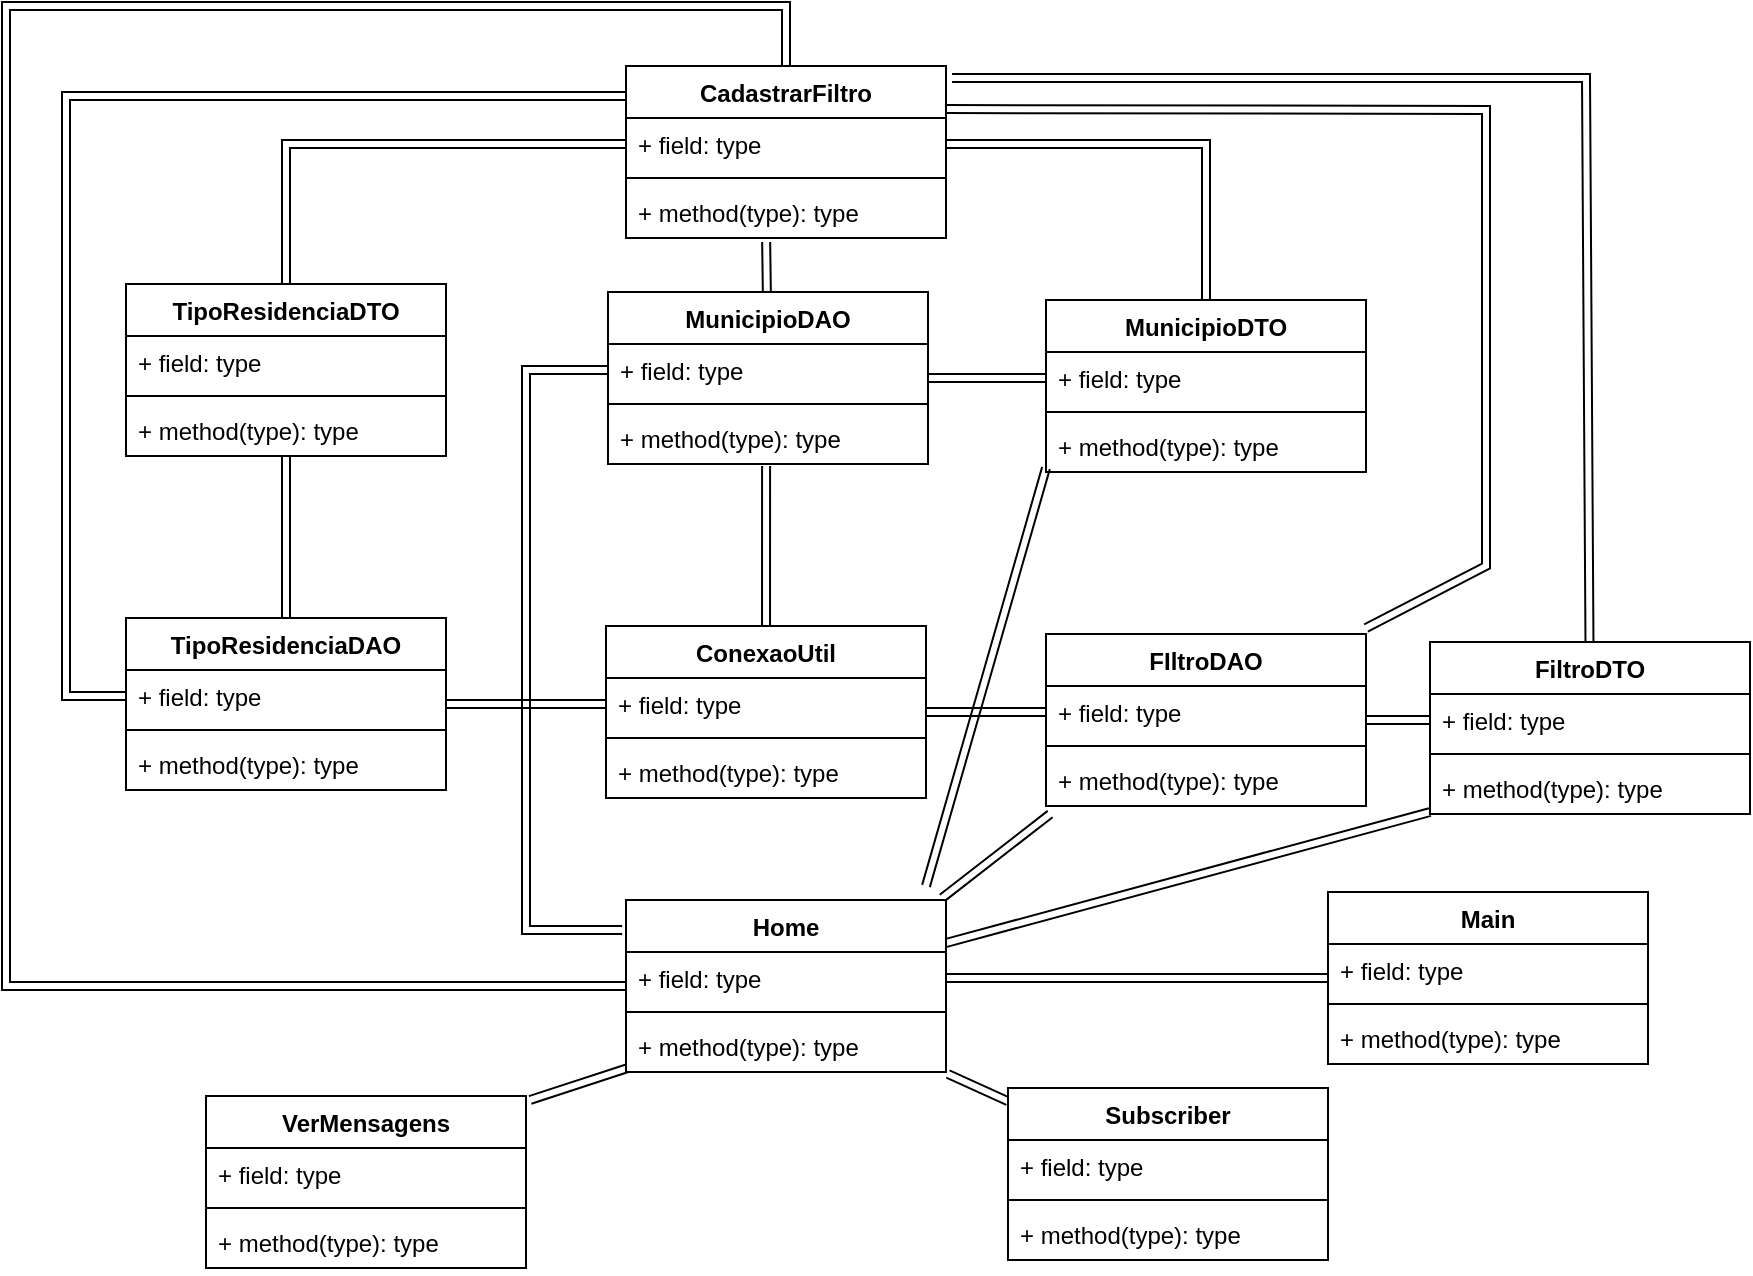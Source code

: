 <mxfile pages="1" version="11.2.4" type="device"><diagram id="PcOa0Li3GPlowiKBUzGJ" name="Page-1"><mxGraphModel dx="1867" dy="1684" grid="1" gridSize="10" guides="1" tooltips="1" connect="1" arrows="1" fold="1" page="1" pageScale="1" pageWidth="827" pageHeight="1169" math="0" shadow="0"><root><mxCell id="0"/><mxCell id="1" parent="0"/><mxCell id="LaPV71HmsBH6kFIrvJji-61" style="edgeStyle=none;shape=link;rounded=0;orthogonalLoop=1;jettySize=auto;html=1;entryX=1;entryY=0.5;entryDx=0;entryDy=0;" edge="1" parent="1" source="wvW08RxIx-gTQr_I-BHj-7" target="LaPV71HmsBH6kFIrvJji-2"><mxGeometry relative="1" as="geometry"/></mxCell><mxCell id="wvW08RxIx-gTQr_I-BHj-7" value="Main" style="swimlane;fontStyle=1;align=center;verticalAlign=top;childLayout=stackLayout;horizontal=1;startSize=26;horizontalStack=0;resizeParent=1;resizeParentMax=0;resizeLast=0;collapsible=1;marginBottom=0;" parent="1" vertex="1"><mxGeometry x="561" y="183" width="160" height="86" as="geometry"/></mxCell><mxCell id="wvW08RxIx-gTQr_I-BHj-8" value="+ field: type" style="text;strokeColor=none;fillColor=none;align=left;verticalAlign=top;spacingLeft=4;spacingRight=4;overflow=hidden;rotatable=0;points=[[0,0.5],[1,0.5]];portConstraint=eastwest;" parent="wvW08RxIx-gTQr_I-BHj-7" vertex="1"><mxGeometry y="26" width="160" height="26" as="geometry"/></mxCell><mxCell id="wvW08RxIx-gTQr_I-BHj-9" value="" style="line;strokeWidth=1;fillColor=none;align=left;verticalAlign=middle;spacingTop=-1;spacingLeft=3;spacingRight=3;rotatable=0;labelPosition=right;points=[];portConstraint=eastwest;" parent="wvW08RxIx-gTQr_I-BHj-7" vertex="1"><mxGeometry y="52" width="160" height="8" as="geometry"/></mxCell><mxCell id="wvW08RxIx-gTQr_I-BHj-10" value="+ method(type): type" style="text;strokeColor=none;fillColor=none;align=left;verticalAlign=top;spacingLeft=4;spacingRight=4;overflow=hidden;rotatable=0;points=[[0,0.5],[1,0.5]];portConstraint=eastwest;" parent="wvW08RxIx-gTQr_I-BHj-7" vertex="1"><mxGeometry y="60" width="160" height="26" as="geometry"/></mxCell><mxCell id="LaPV71HmsBH6kFIrvJji-66" style="edgeStyle=none;shape=link;rounded=0;orthogonalLoop=1;jettySize=auto;html=1;entryX=0;entryY=0.5;entryDx=0;entryDy=0;exitX=-0.012;exitY=0.174;exitDx=0;exitDy=0;exitPerimeter=0;" edge="1" parent="1" source="LaPV71HmsBH6kFIrvJji-1" target="LaPV71HmsBH6kFIrvJji-21"><mxGeometry relative="1" as="geometry"><Array as="points"><mxPoint x="160" y="202"/><mxPoint x="160" y="-78"/></Array></mxGeometry></mxCell><mxCell id="LaPV71HmsBH6kFIrvJji-67" style="edgeStyle=none;shape=link;rounded=0;orthogonalLoop=1;jettySize=auto;html=1;entryX=0;entryY=0.923;entryDx=0;entryDy=0;entryPerimeter=0;" edge="1" parent="1" target="LaPV71HmsBH6kFIrvJji-27"><mxGeometry relative="1" as="geometry"><mxPoint x="360" y="180" as="sourcePoint"/></mxGeometry></mxCell><mxCell id="LaPV71HmsBH6kFIrvJji-1" value="Home" style="swimlane;fontStyle=1;align=center;verticalAlign=top;childLayout=stackLayout;horizontal=1;startSize=26;horizontalStack=0;resizeParent=1;resizeParentMax=0;resizeLast=0;collapsible=1;marginBottom=0;" vertex="1" parent="1"><mxGeometry x="210" y="187" width="160" height="86" as="geometry"/></mxCell><mxCell id="LaPV71HmsBH6kFIrvJji-2" value="+ field: type" style="text;strokeColor=none;fillColor=none;align=left;verticalAlign=top;spacingLeft=4;spacingRight=4;overflow=hidden;rotatable=0;points=[[0,0.5],[1,0.5]];portConstraint=eastwest;" vertex="1" parent="LaPV71HmsBH6kFIrvJji-1"><mxGeometry y="26" width="160" height="26" as="geometry"/></mxCell><mxCell id="LaPV71HmsBH6kFIrvJji-3" value="" style="line;strokeWidth=1;fillColor=none;align=left;verticalAlign=middle;spacingTop=-1;spacingLeft=3;spacingRight=3;rotatable=0;labelPosition=right;points=[];portConstraint=eastwest;" vertex="1" parent="LaPV71HmsBH6kFIrvJji-1"><mxGeometry y="52" width="160" height="8" as="geometry"/></mxCell><mxCell id="LaPV71HmsBH6kFIrvJji-4" value="+ method(type): type" style="text;strokeColor=none;fillColor=none;align=left;verticalAlign=top;spacingLeft=4;spacingRight=4;overflow=hidden;rotatable=0;points=[[0,0.5],[1,0.5]];portConstraint=eastwest;" vertex="1" parent="LaPV71HmsBH6kFIrvJji-1"><mxGeometry y="60" width="160" height="26" as="geometry"/></mxCell><mxCell id="LaPV71HmsBH6kFIrvJji-14" style="edgeStyle=none;shape=link;rounded=0;orthogonalLoop=1;jettySize=auto;html=1;entryX=0;entryY=0.5;entryDx=0;entryDy=0;" edge="1" parent="1" source="LaPV71HmsBH6kFIrvJji-6" target="LaPV71HmsBH6kFIrvJji-11"><mxGeometry relative="1" as="geometry"/></mxCell><mxCell id="LaPV71HmsBH6kFIrvJji-29" style="edgeStyle=none;shape=link;rounded=0;orthogonalLoop=1;jettySize=auto;html=1;entryX=0.494;entryY=1.038;entryDx=0;entryDy=0;entryPerimeter=0;" edge="1" parent="1" source="LaPV71HmsBH6kFIrvJji-6" target="LaPV71HmsBH6kFIrvJji-23"><mxGeometry relative="1" as="geometry"/></mxCell><mxCell id="LaPV71HmsBH6kFIrvJji-6" value="ConexaoUtil" style="swimlane;fontStyle=1;align=center;verticalAlign=top;childLayout=stackLayout;horizontal=1;startSize=26;horizontalStack=0;resizeParent=1;resizeParentMax=0;resizeLast=0;collapsible=1;marginBottom=0;" vertex="1" parent="1"><mxGeometry x="200" y="50" width="160" height="86" as="geometry"/></mxCell><mxCell id="LaPV71HmsBH6kFIrvJji-7" value="+ field: type" style="text;strokeColor=none;fillColor=none;align=left;verticalAlign=top;spacingLeft=4;spacingRight=4;overflow=hidden;rotatable=0;points=[[0,0.5],[1,0.5]];portConstraint=eastwest;" vertex="1" parent="LaPV71HmsBH6kFIrvJji-6"><mxGeometry y="26" width="160" height="26" as="geometry"/></mxCell><mxCell id="LaPV71HmsBH6kFIrvJji-8" value="" style="line;strokeWidth=1;fillColor=none;align=left;verticalAlign=middle;spacingTop=-1;spacingLeft=3;spacingRight=3;rotatable=0;labelPosition=right;points=[];portConstraint=eastwest;" vertex="1" parent="LaPV71HmsBH6kFIrvJji-6"><mxGeometry y="52" width="160" height="8" as="geometry"/></mxCell><mxCell id="LaPV71HmsBH6kFIrvJji-9" value="+ method(type): type" style="text;strokeColor=none;fillColor=none;align=left;verticalAlign=top;spacingLeft=4;spacingRight=4;overflow=hidden;rotatable=0;points=[[0,0.5],[1,0.5]];portConstraint=eastwest;" vertex="1" parent="LaPV71HmsBH6kFIrvJji-6"><mxGeometry y="60" width="160" height="26" as="geometry"/></mxCell><mxCell id="LaPV71HmsBH6kFIrvJji-19" style="edgeStyle=none;shape=link;rounded=0;orthogonalLoop=1;jettySize=auto;html=1;entryX=0;entryY=0.5;entryDx=0;entryDy=0;" edge="1" parent="1" source="LaPV71HmsBH6kFIrvJji-10" target="LaPV71HmsBH6kFIrvJji-16"><mxGeometry relative="1" as="geometry"/></mxCell><mxCell id="LaPV71HmsBH6kFIrvJji-55" style="edgeStyle=none;shape=link;rounded=0;orthogonalLoop=1;jettySize=auto;html=1;exitX=1;exitY=-0.035;exitDx=0;exitDy=0;exitPerimeter=0;entryX=1;entryY=0.25;entryDx=0;entryDy=0;" edge="1" parent="1" source="LaPV71HmsBH6kFIrvJji-10" target="LaPV71HmsBH6kFIrvJji-46"><mxGeometry relative="1" as="geometry"><mxPoint x="640" y="-60" as="targetPoint"/><Array as="points"><mxPoint x="640" y="20"/><mxPoint x="640" y="-208"/></Array></mxGeometry></mxCell><mxCell id="LaPV71HmsBH6kFIrvJji-64" style="edgeStyle=none;shape=link;rounded=0;orthogonalLoop=1;jettySize=auto;html=1;entryX=0.988;entryY=-0.012;entryDx=0;entryDy=0;entryPerimeter=0;exitX=0.013;exitY=1.154;exitDx=0;exitDy=0;exitPerimeter=0;" edge="1" parent="1" source="LaPV71HmsBH6kFIrvJji-13" target="LaPV71HmsBH6kFIrvJji-1"><mxGeometry relative="1" as="geometry"/></mxCell><mxCell id="LaPV71HmsBH6kFIrvJji-10" value="FIltroDAO" style="swimlane;fontStyle=1;align=center;verticalAlign=top;childLayout=stackLayout;horizontal=1;startSize=26;horizontalStack=0;resizeParent=1;resizeParentMax=0;resizeLast=0;collapsible=1;marginBottom=0;" vertex="1" parent="1"><mxGeometry x="420" y="54" width="160" height="86" as="geometry"/></mxCell><mxCell id="LaPV71HmsBH6kFIrvJji-11" value="+ field: type" style="text;strokeColor=none;fillColor=none;align=left;verticalAlign=top;spacingLeft=4;spacingRight=4;overflow=hidden;rotatable=0;points=[[0,0.5],[1,0.5]];portConstraint=eastwest;" vertex="1" parent="LaPV71HmsBH6kFIrvJji-10"><mxGeometry y="26" width="160" height="26" as="geometry"/></mxCell><mxCell id="LaPV71HmsBH6kFIrvJji-12" value="" style="line;strokeWidth=1;fillColor=none;align=left;verticalAlign=middle;spacingTop=-1;spacingLeft=3;spacingRight=3;rotatable=0;labelPosition=right;points=[];portConstraint=eastwest;" vertex="1" parent="LaPV71HmsBH6kFIrvJji-10"><mxGeometry y="52" width="160" height="8" as="geometry"/></mxCell><mxCell id="LaPV71HmsBH6kFIrvJji-13" value="+ method(type): type" style="text;strokeColor=none;fillColor=none;align=left;verticalAlign=top;spacingLeft=4;spacingRight=4;overflow=hidden;rotatable=0;points=[[0,0.5],[1,0.5]];portConstraint=eastwest;" vertex="1" parent="LaPV71HmsBH6kFIrvJji-10"><mxGeometry y="60" width="160" height="26" as="geometry"/></mxCell><mxCell id="LaPV71HmsBH6kFIrvJji-54" style="edgeStyle=none;shape=link;rounded=0;orthogonalLoop=1;jettySize=auto;html=1;entryX=1.019;entryY=0.07;entryDx=0;entryDy=0;entryPerimeter=0;" edge="1" parent="1" source="LaPV71HmsBH6kFIrvJji-15" target="LaPV71HmsBH6kFIrvJji-46"><mxGeometry relative="1" as="geometry"><Array as="points"><mxPoint x="690" y="-224"/></Array></mxGeometry></mxCell><mxCell id="LaPV71HmsBH6kFIrvJji-65" style="edgeStyle=none;shape=link;rounded=0;orthogonalLoop=1;jettySize=auto;html=1;entryX=1;entryY=0.25;entryDx=0;entryDy=0;exitX=0;exitY=0.962;exitDx=0;exitDy=0;exitPerimeter=0;" edge="1" parent="1" source="LaPV71HmsBH6kFIrvJji-18" target="LaPV71HmsBH6kFIrvJji-1"><mxGeometry relative="1" as="geometry"/></mxCell><mxCell id="LaPV71HmsBH6kFIrvJji-15" value="FiltroDTO" style="swimlane;fontStyle=1;align=center;verticalAlign=top;childLayout=stackLayout;horizontal=1;startSize=26;horizontalStack=0;resizeParent=1;resizeParentMax=0;resizeLast=0;collapsible=1;marginBottom=0;" vertex="1" parent="1"><mxGeometry x="612" y="58" width="160" height="86" as="geometry"/></mxCell><mxCell id="LaPV71HmsBH6kFIrvJji-16" value="+ field: type" style="text;strokeColor=none;fillColor=none;align=left;verticalAlign=top;spacingLeft=4;spacingRight=4;overflow=hidden;rotatable=0;points=[[0,0.5],[1,0.5]];portConstraint=eastwest;" vertex="1" parent="LaPV71HmsBH6kFIrvJji-15"><mxGeometry y="26" width="160" height="26" as="geometry"/></mxCell><mxCell id="LaPV71HmsBH6kFIrvJji-17" value="" style="line;strokeWidth=1;fillColor=none;align=left;verticalAlign=middle;spacingTop=-1;spacingLeft=3;spacingRight=3;rotatable=0;labelPosition=right;points=[];portConstraint=eastwest;" vertex="1" parent="LaPV71HmsBH6kFIrvJji-15"><mxGeometry y="52" width="160" height="8" as="geometry"/></mxCell><mxCell id="LaPV71HmsBH6kFIrvJji-18" value="+ method(type): type" style="text;strokeColor=none;fillColor=none;align=left;verticalAlign=top;spacingLeft=4;spacingRight=4;overflow=hidden;rotatable=0;points=[[0,0.5],[1,0.5]];portConstraint=eastwest;" vertex="1" parent="LaPV71HmsBH6kFIrvJji-15"><mxGeometry y="60" width="160" height="26" as="geometry"/></mxCell><mxCell id="LaPV71HmsBH6kFIrvJji-30" style="edgeStyle=none;shape=link;rounded=0;orthogonalLoop=1;jettySize=auto;html=1;entryX=0;entryY=0.5;entryDx=0;entryDy=0;" edge="1" parent="1" source="LaPV71HmsBH6kFIrvJji-20" target="LaPV71HmsBH6kFIrvJji-25"><mxGeometry relative="1" as="geometry"/></mxCell><mxCell id="LaPV71HmsBH6kFIrvJji-51" style="edgeStyle=none;shape=link;rounded=0;orthogonalLoop=1;jettySize=auto;html=1;entryX=0.438;entryY=1.077;entryDx=0;entryDy=0;entryPerimeter=0;" edge="1" parent="1" source="LaPV71HmsBH6kFIrvJji-20" target="LaPV71HmsBH6kFIrvJji-49"><mxGeometry relative="1" as="geometry"/></mxCell><mxCell id="LaPV71HmsBH6kFIrvJji-20" value="MunicipioDAO" style="swimlane;fontStyle=1;align=center;verticalAlign=top;childLayout=stackLayout;horizontal=1;startSize=26;horizontalStack=0;resizeParent=1;resizeParentMax=0;resizeLast=0;collapsible=1;marginBottom=0;" vertex="1" parent="1"><mxGeometry x="201" y="-117" width="160" height="86" as="geometry"/></mxCell><mxCell id="LaPV71HmsBH6kFIrvJji-21" value="+ field: type" style="text;strokeColor=none;fillColor=none;align=left;verticalAlign=top;spacingLeft=4;spacingRight=4;overflow=hidden;rotatable=0;points=[[0,0.5],[1,0.5]];portConstraint=eastwest;" vertex="1" parent="LaPV71HmsBH6kFIrvJji-20"><mxGeometry y="26" width="160" height="26" as="geometry"/></mxCell><mxCell id="LaPV71HmsBH6kFIrvJji-22" value="" style="line;strokeWidth=1;fillColor=none;align=left;verticalAlign=middle;spacingTop=-1;spacingLeft=3;spacingRight=3;rotatable=0;labelPosition=right;points=[];portConstraint=eastwest;" vertex="1" parent="LaPV71HmsBH6kFIrvJji-20"><mxGeometry y="52" width="160" height="8" as="geometry"/></mxCell><mxCell id="LaPV71HmsBH6kFIrvJji-23" value="+ method(type): type" style="text;strokeColor=none;fillColor=none;align=left;verticalAlign=top;spacingLeft=4;spacingRight=4;overflow=hidden;rotatable=0;points=[[0,0.5],[1,0.5]];portConstraint=eastwest;" vertex="1" parent="LaPV71HmsBH6kFIrvJji-20"><mxGeometry y="60" width="160" height="26" as="geometry"/></mxCell><mxCell id="LaPV71HmsBH6kFIrvJji-50" style="edgeStyle=none;shape=link;rounded=0;orthogonalLoop=1;jettySize=auto;html=1;entryX=1;entryY=0.5;entryDx=0;entryDy=0;" edge="1" parent="1" source="LaPV71HmsBH6kFIrvJji-24" target="LaPV71HmsBH6kFIrvJji-47"><mxGeometry relative="1" as="geometry"><Array as="points"><mxPoint x="500" y="-191"/></Array></mxGeometry></mxCell><mxCell id="LaPV71HmsBH6kFIrvJji-24" value="MunicipioDTO" style="swimlane;fontStyle=1;align=center;verticalAlign=top;childLayout=stackLayout;horizontal=1;startSize=26;horizontalStack=0;resizeParent=1;resizeParentMax=0;resizeLast=0;collapsible=1;marginBottom=0;" vertex="1" parent="1"><mxGeometry x="420" y="-113" width="160" height="86" as="geometry"/></mxCell><mxCell id="LaPV71HmsBH6kFIrvJji-25" value="+ field: type" style="text;strokeColor=none;fillColor=none;align=left;verticalAlign=top;spacingLeft=4;spacingRight=4;overflow=hidden;rotatable=0;points=[[0,0.5],[1,0.5]];portConstraint=eastwest;" vertex="1" parent="LaPV71HmsBH6kFIrvJji-24"><mxGeometry y="26" width="160" height="26" as="geometry"/></mxCell><mxCell id="LaPV71HmsBH6kFIrvJji-26" value="" style="line;strokeWidth=1;fillColor=none;align=left;verticalAlign=middle;spacingTop=-1;spacingLeft=3;spacingRight=3;rotatable=0;labelPosition=right;points=[];portConstraint=eastwest;" vertex="1" parent="LaPV71HmsBH6kFIrvJji-24"><mxGeometry y="52" width="160" height="8" as="geometry"/></mxCell><mxCell id="LaPV71HmsBH6kFIrvJji-27" value="+ method(type): type" style="text;strokeColor=none;fillColor=none;align=left;verticalAlign=top;spacingLeft=4;spacingRight=4;overflow=hidden;rotatable=0;points=[[0,0.5],[1,0.5]];portConstraint=eastwest;" vertex="1" parent="LaPV71HmsBH6kFIrvJji-24"><mxGeometry y="60" width="160" height="26" as="geometry"/></mxCell><mxCell id="LaPV71HmsBH6kFIrvJji-39" style="edgeStyle=none;shape=link;rounded=0;orthogonalLoop=1;jettySize=auto;html=1;entryX=0;entryY=0.5;entryDx=0;entryDy=0;" edge="1" parent="1" source="LaPV71HmsBH6kFIrvJji-31" target="LaPV71HmsBH6kFIrvJji-7"><mxGeometry relative="1" as="geometry"/></mxCell><mxCell id="LaPV71HmsBH6kFIrvJji-53" style="edgeStyle=none;shape=link;rounded=0;orthogonalLoop=1;jettySize=auto;html=1;entryX=0.006;entryY=0.174;entryDx=0;entryDy=0;entryPerimeter=0;exitX=0;exitY=0.5;exitDx=0;exitDy=0;" edge="1" parent="1" source="LaPV71HmsBH6kFIrvJji-32" target="LaPV71HmsBH6kFIrvJji-46"><mxGeometry relative="1" as="geometry"><Array as="points"><mxPoint x="-70" y="85"/><mxPoint x="-70" y="-215"/></Array></mxGeometry></mxCell><mxCell id="LaPV71HmsBH6kFIrvJji-31" value="TipoResidenciaDAO" style="swimlane;fontStyle=1;align=center;verticalAlign=top;childLayout=stackLayout;horizontal=1;startSize=26;horizontalStack=0;resizeParent=1;resizeParentMax=0;resizeLast=0;collapsible=1;marginBottom=0;" vertex="1" parent="1"><mxGeometry x="-40" y="46" width="160" height="86" as="geometry"/></mxCell><mxCell id="LaPV71HmsBH6kFIrvJji-32" value="+ field: type" style="text;strokeColor=none;fillColor=none;align=left;verticalAlign=top;spacingLeft=4;spacingRight=4;overflow=hidden;rotatable=0;points=[[0,0.5],[1,0.5]];portConstraint=eastwest;" vertex="1" parent="LaPV71HmsBH6kFIrvJji-31"><mxGeometry y="26" width="160" height="26" as="geometry"/></mxCell><mxCell id="LaPV71HmsBH6kFIrvJji-33" value="" style="line;strokeWidth=1;fillColor=none;align=left;verticalAlign=middle;spacingTop=-1;spacingLeft=3;spacingRight=3;rotatable=0;labelPosition=right;points=[];portConstraint=eastwest;" vertex="1" parent="LaPV71HmsBH6kFIrvJji-31"><mxGeometry y="52" width="160" height="8" as="geometry"/></mxCell><mxCell id="LaPV71HmsBH6kFIrvJji-34" value="+ method(type): type" style="text;strokeColor=none;fillColor=none;align=left;verticalAlign=top;spacingLeft=4;spacingRight=4;overflow=hidden;rotatable=0;points=[[0,0.5],[1,0.5]];portConstraint=eastwest;" vertex="1" parent="LaPV71HmsBH6kFIrvJji-31"><mxGeometry y="60" width="160" height="26" as="geometry"/></mxCell><mxCell id="LaPV71HmsBH6kFIrvJji-41" style="edgeStyle=none;shape=link;rounded=0;orthogonalLoop=1;jettySize=auto;html=1;entryX=0.5;entryY=0;entryDx=0;entryDy=0;" edge="1" parent="1" source="LaPV71HmsBH6kFIrvJji-35" target="LaPV71HmsBH6kFIrvJji-31"><mxGeometry relative="1" as="geometry"/></mxCell><mxCell id="LaPV71HmsBH6kFIrvJji-52" style="edgeStyle=none;shape=link;rounded=0;orthogonalLoop=1;jettySize=auto;html=1;entryX=0;entryY=0.5;entryDx=0;entryDy=0;" edge="1" parent="1" source="LaPV71HmsBH6kFIrvJji-35" target="LaPV71HmsBH6kFIrvJji-47"><mxGeometry relative="1" as="geometry"><Array as="points"><mxPoint x="40" y="-191"/></Array></mxGeometry></mxCell><mxCell id="LaPV71HmsBH6kFIrvJji-35" value="TipoResidenciaDTO" style="swimlane;fontStyle=1;align=center;verticalAlign=top;childLayout=stackLayout;horizontal=1;startSize=26;horizontalStack=0;resizeParent=1;resizeParentMax=0;resizeLast=0;collapsible=1;marginBottom=0;" vertex="1" parent="1"><mxGeometry x="-40" y="-121" width="160" height="86" as="geometry"/></mxCell><mxCell id="LaPV71HmsBH6kFIrvJji-36" value="+ field: type" style="text;strokeColor=none;fillColor=none;align=left;verticalAlign=top;spacingLeft=4;spacingRight=4;overflow=hidden;rotatable=0;points=[[0,0.5],[1,0.5]];portConstraint=eastwest;" vertex="1" parent="LaPV71HmsBH6kFIrvJji-35"><mxGeometry y="26" width="160" height="26" as="geometry"/></mxCell><mxCell id="LaPV71HmsBH6kFIrvJji-37" value="" style="line;strokeWidth=1;fillColor=none;align=left;verticalAlign=middle;spacingTop=-1;spacingLeft=3;spacingRight=3;rotatable=0;labelPosition=right;points=[];portConstraint=eastwest;" vertex="1" parent="LaPV71HmsBH6kFIrvJji-35"><mxGeometry y="52" width="160" height="8" as="geometry"/></mxCell><mxCell id="LaPV71HmsBH6kFIrvJji-38" value="+ method(type): type" style="text;strokeColor=none;fillColor=none;align=left;verticalAlign=top;spacingLeft=4;spacingRight=4;overflow=hidden;rotatable=0;points=[[0,0.5],[1,0.5]];portConstraint=eastwest;" vertex="1" parent="LaPV71HmsBH6kFIrvJji-35"><mxGeometry y="60" width="160" height="26" as="geometry"/></mxCell><mxCell id="LaPV71HmsBH6kFIrvJji-62" style="edgeStyle=none;shape=link;rounded=0;orthogonalLoop=1;jettySize=auto;html=1;entryX=1.006;entryY=1.038;entryDx=0;entryDy=0;entryPerimeter=0;" edge="1" parent="1" source="LaPV71HmsBH6kFIrvJji-42" target="LaPV71HmsBH6kFIrvJji-4"><mxGeometry relative="1" as="geometry"/></mxCell><mxCell id="LaPV71HmsBH6kFIrvJji-42" value="Subscriber" style="swimlane;fontStyle=1;align=center;verticalAlign=top;childLayout=stackLayout;horizontal=1;startSize=26;horizontalStack=0;resizeParent=1;resizeParentMax=0;resizeLast=0;collapsible=1;marginBottom=0;" vertex="1" parent="1"><mxGeometry x="401" y="281" width="160" height="86" as="geometry"/></mxCell><mxCell id="LaPV71HmsBH6kFIrvJji-43" value="+ field: type" style="text;strokeColor=none;fillColor=none;align=left;verticalAlign=top;spacingLeft=4;spacingRight=4;overflow=hidden;rotatable=0;points=[[0,0.5],[1,0.5]];portConstraint=eastwest;" vertex="1" parent="LaPV71HmsBH6kFIrvJji-42"><mxGeometry y="26" width="160" height="26" as="geometry"/></mxCell><mxCell id="LaPV71HmsBH6kFIrvJji-44" value="" style="line;strokeWidth=1;fillColor=none;align=left;verticalAlign=middle;spacingTop=-1;spacingLeft=3;spacingRight=3;rotatable=0;labelPosition=right;points=[];portConstraint=eastwest;" vertex="1" parent="LaPV71HmsBH6kFIrvJji-42"><mxGeometry y="52" width="160" height="8" as="geometry"/></mxCell><mxCell id="LaPV71HmsBH6kFIrvJji-45" value="+ method(type): type" style="text;strokeColor=none;fillColor=none;align=left;verticalAlign=top;spacingLeft=4;spacingRight=4;overflow=hidden;rotatable=0;points=[[0,0.5],[1,0.5]];portConstraint=eastwest;" vertex="1" parent="LaPV71HmsBH6kFIrvJji-42"><mxGeometry y="60" width="160" height="26" as="geometry"/></mxCell><mxCell id="LaPV71HmsBH6kFIrvJji-63" style="edgeStyle=none;shape=link;rounded=0;orthogonalLoop=1;jettySize=auto;html=1;exitX=0.5;exitY=0;exitDx=0;exitDy=0;" edge="1" parent="1" source="LaPV71HmsBH6kFIrvJji-46" target="LaPV71HmsBH6kFIrvJji-1"><mxGeometry relative="1" as="geometry"><Array as="points"><mxPoint x="290" y="-260"/><mxPoint x="-100" y="-260"/><mxPoint x="-100" y="230"/></Array></mxGeometry></mxCell><mxCell id="LaPV71HmsBH6kFIrvJji-46" value="CadastrarFiltro" style="swimlane;fontStyle=1;align=center;verticalAlign=top;childLayout=stackLayout;horizontal=1;startSize=26;horizontalStack=0;resizeParent=1;resizeParentMax=0;resizeLast=0;collapsible=1;marginBottom=0;" vertex="1" parent="1"><mxGeometry x="210" y="-230" width="160" height="86" as="geometry"/></mxCell><mxCell id="LaPV71HmsBH6kFIrvJji-47" value="+ field: type" style="text;strokeColor=none;fillColor=none;align=left;verticalAlign=top;spacingLeft=4;spacingRight=4;overflow=hidden;rotatable=0;points=[[0,0.5],[1,0.5]];portConstraint=eastwest;" vertex="1" parent="LaPV71HmsBH6kFIrvJji-46"><mxGeometry y="26" width="160" height="26" as="geometry"/></mxCell><mxCell id="LaPV71HmsBH6kFIrvJji-48" value="" style="line;strokeWidth=1;fillColor=none;align=left;verticalAlign=middle;spacingTop=-1;spacingLeft=3;spacingRight=3;rotatable=0;labelPosition=right;points=[];portConstraint=eastwest;" vertex="1" parent="LaPV71HmsBH6kFIrvJji-46"><mxGeometry y="52" width="160" height="8" as="geometry"/></mxCell><mxCell id="LaPV71HmsBH6kFIrvJji-49" value="+ method(type): type" style="text;strokeColor=none;fillColor=none;align=left;verticalAlign=top;spacingLeft=4;spacingRight=4;overflow=hidden;rotatable=0;points=[[0,0.5],[1,0.5]];portConstraint=eastwest;" vertex="1" parent="LaPV71HmsBH6kFIrvJji-46"><mxGeometry y="60" width="160" height="26" as="geometry"/></mxCell><mxCell id="LaPV71HmsBH6kFIrvJji-72" style="edgeStyle=none;shape=link;rounded=0;orthogonalLoop=1;jettySize=auto;html=1;entryX=0.006;entryY=0.923;entryDx=0;entryDy=0;entryPerimeter=0;exitX=1.013;exitY=0.023;exitDx=0;exitDy=0;exitPerimeter=0;" edge="1" parent="1" source="LaPV71HmsBH6kFIrvJji-68" target="LaPV71HmsBH6kFIrvJji-4"><mxGeometry relative="1" as="geometry"/></mxCell><mxCell id="LaPV71HmsBH6kFIrvJji-68" value="VerMensagens" style="swimlane;fontStyle=1;align=center;verticalAlign=top;childLayout=stackLayout;horizontal=1;startSize=26;horizontalStack=0;resizeParent=1;resizeParentMax=0;resizeLast=0;collapsible=1;marginBottom=0;" vertex="1" parent="1"><mxGeometry y="285" width="160" height="86" as="geometry"/></mxCell><mxCell id="LaPV71HmsBH6kFIrvJji-69" value="+ field: type" style="text;strokeColor=none;fillColor=none;align=left;verticalAlign=top;spacingLeft=4;spacingRight=4;overflow=hidden;rotatable=0;points=[[0,0.5],[1,0.5]];portConstraint=eastwest;" vertex="1" parent="LaPV71HmsBH6kFIrvJji-68"><mxGeometry y="26" width="160" height="26" as="geometry"/></mxCell><mxCell id="LaPV71HmsBH6kFIrvJji-70" value="" style="line;strokeWidth=1;fillColor=none;align=left;verticalAlign=middle;spacingTop=-1;spacingLeft=3;spacingRight=3;rotatable=0;labelPosition=right;points=[];portConstraint=eastwest;" vertex="1" parent="LaPV71HmsBH6kFIrvJji-68"><mxGeometry y="52" width="160" height="8" as="geometry"/></mxCell><mxCell id="LaPV71HmsBH6kFIrvJji-71" value="+ method(type): type" style="text;strokeColor=none;fillColor=none;align=left;verticalAlign=top;spacingLeft=4;spacingRight=4;overflow=hidden;rotatable=0;points=[[0,0.5],[1,0.5]];portConstraint=eastwest;" vertex="1" parent="LaPV71HmsBH6kFIrvJji-68"><mxGeometry y="60" width="160" height="26" as="geometry"/></mxCell></root></mxGraphModel></diagram></mxfile>